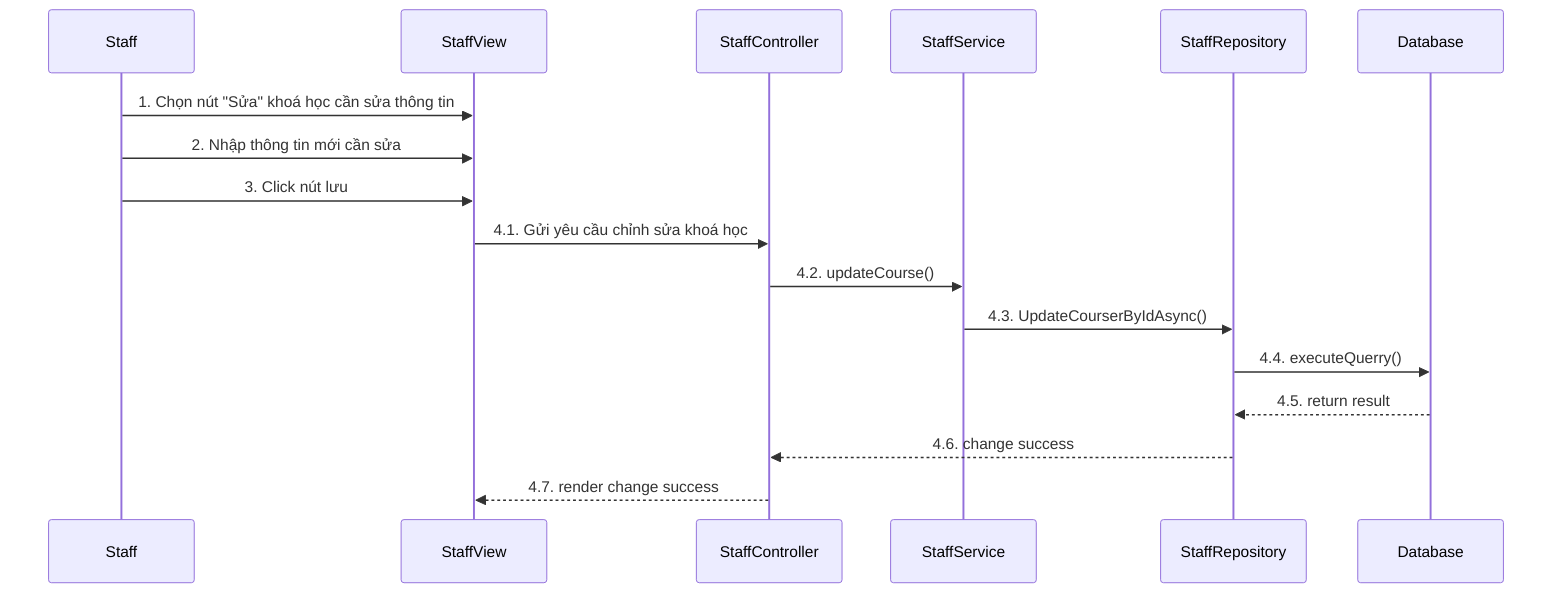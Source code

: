 %%# chỉnh sửa khoá học

sequenceDiagram
    participant Staff
    participant StaffView
    participant StaffController
    participant StaffService
    participant StaffRepository
    participant Database

    Staff->>StaffView: 1. Chọn nút "Sửa" khoá học cần sửa thông tin

    Staff->>StaffView: 2. Nhập thông tin mới cần sửa
    Staff->>StaffView: 3. Click nút lưu
    StaffView->>StaffController: 4.1. Gửi yêu cầu chỉnh sửa khoá học
    StaffController->>StaffService: 4.2. updateCourse()
    StaffService->>StaffRepository: 4.3. UpdateCourserByIdAsync()
    StaffRepository->>Database: 4.4. executeQuerry()

    
    Database-->>StaffRepository: 4.5. return result
    StaffRepository-->>StaffController: 4.6. change success
    StaffController-->>StaffView: 4.7. render change success